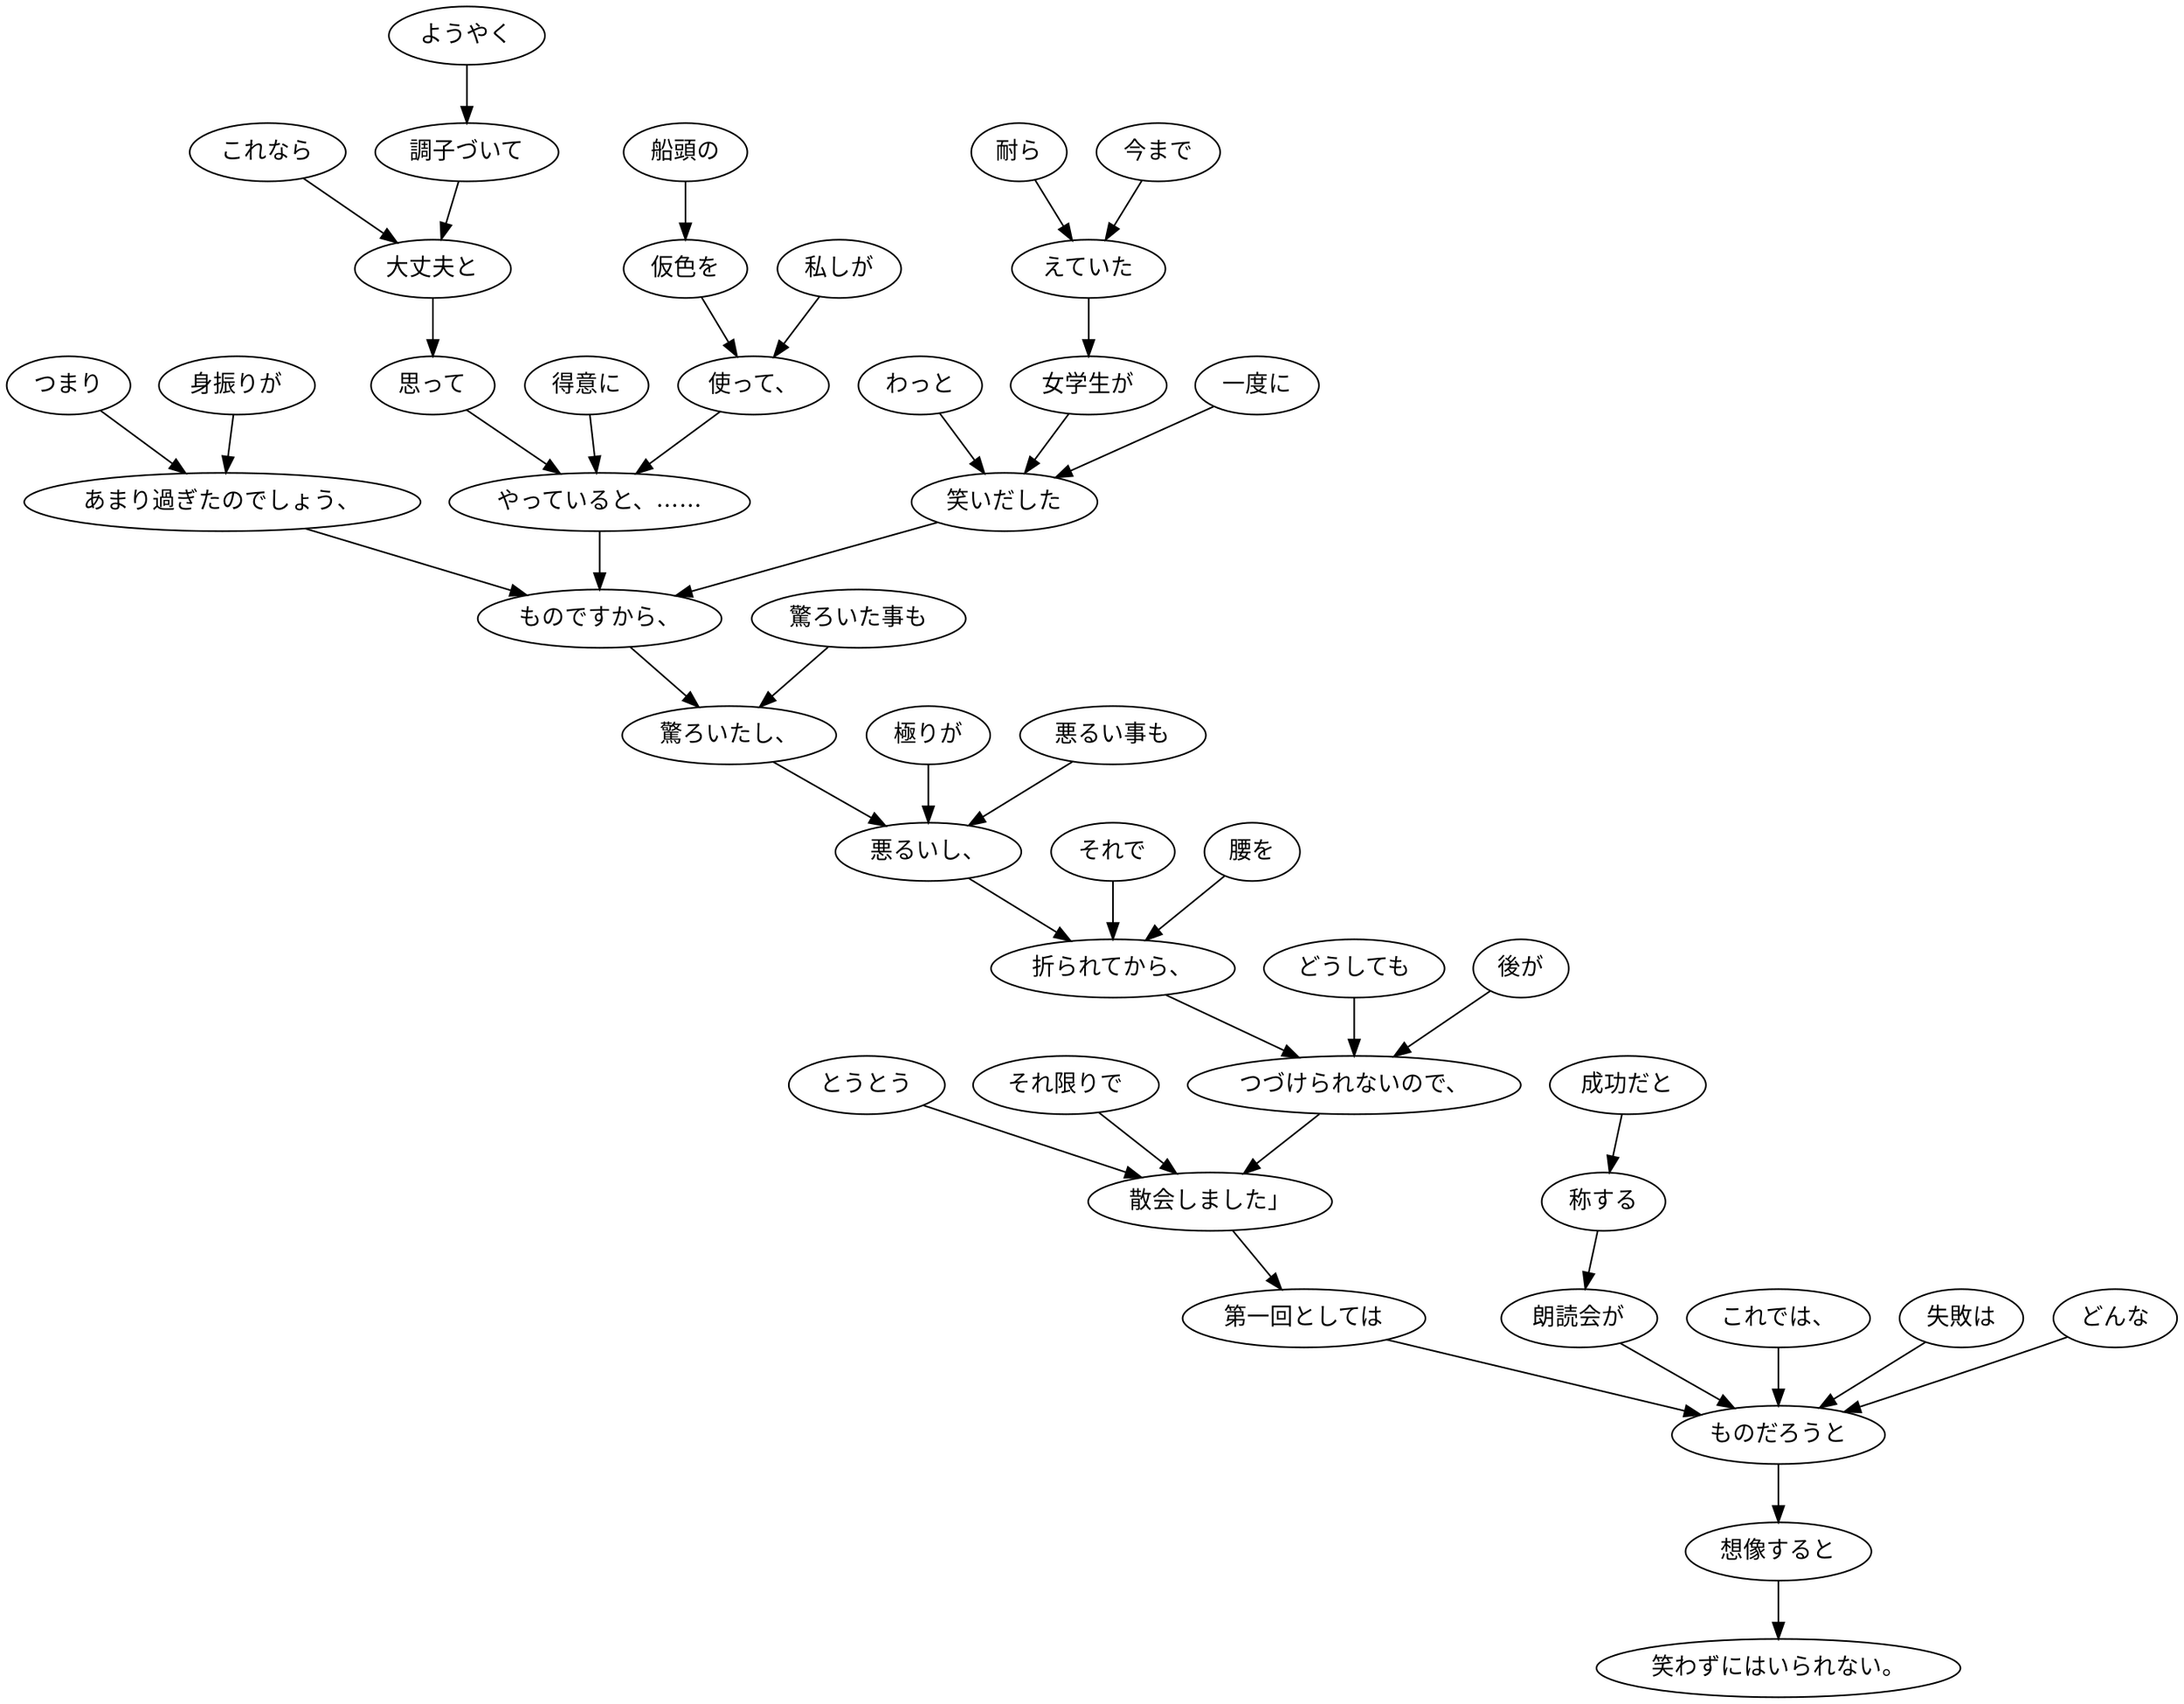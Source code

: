 digraph graph832 {
	node0 [label="私しが"];
	node1 [label="船頭の"];
	node2 [label="仮色を"];
	node3 [label="使って、"];
	node4 [label="ようやく"];
	node5 [label="調子づいて"];
	node6 [label="これなら"];
	node7 [label="大丈夫と"];
	node8 [label="思って"];
	node9 [label="得意に"];
	node10 [label="やっていると、……"];
	node11 [label="つまり"];
	node12 [label="身振りが"];
	node13 [label="あまり過ぎたのでしょう、"];
	node14 [label="今まで"];
	node15 [label="耐ら"];
	node16 [label="えていた"];
	node17 [label="女学生が"];
	node18 [label="一度に"];
	node19 [label="わっと"];
	node20 [label="笑いだした"];
	node21 [label="ものですから、"];
	node22 [label="驚ろいた事も"];
	node23 [label="驚ろいたし、"];
	node24 [label="極りが"];
	node25 [label="悪るい事も"];
	node26 [label="悪るいし、"];
	node27 [label="それで"];
	node28 [label="腰を"];
	node29 [label="折られてから、"];
	node30 [label="どうしても"];
	node31 [label="後が"];
	node32 [label="つづけられないので、"];
	node33 [label="とうとう"];
	node34 [label="それ限りで"];
	node35 [label="散会しました」"];
	node36 [label="第一回としては"];
	node37 [label="成功だと"];
	node38 [label="称する"];
	node39 [label="朗読会が"];
	node40 [label="これでは、"];
	node41 [label="失敗は"];
	node42 [label="どんな"];
	node43 [label="ものだろうと"];
	node44 [label="想像すると"];
	node45 [label="笑わずにはいられない。"];
	node0 -> node3;
	node1 -> node2;
	node2 -> node3;
	node3 -> node10;
	node4 -> node5;
	node5 -> node7;
	node6 -> node7;
	node7 -> node8;
	node8 -> node10;
	node9 -> node10;
	node10 -> node21;
	node11 -> node13;
	node12 -> node13;
	node13 -> node21;
	node14 -> node16;
	node15 -> node16;
	node16 -> node17;
	node17 -> node20;
	node18 -> node20;
	node19 -> node20;
	node20 -> node21;
	node21 -> node23;
	node22 -> node23;
	node23 -> node26;
	node24 -> node26;
	node25 -> node26;
	node26 -> node29;
	node27 -> node29;
	node28 -> node29;
	node29 -> node32;
	node30 -> node32;
	node31 -> node32;
	node32 -> node35;
	node33 -> node35;
	node34 -> node35;
	node35 -> node36;
	node36 -> node43;
	node37 -> node38;
	node38 -> node39;
	node39 -> node43;
	node40 -> node43;
	node41 -> node43;
	node42 -> node43;
	node43 -> node44;
	node44 -> node45;
}
